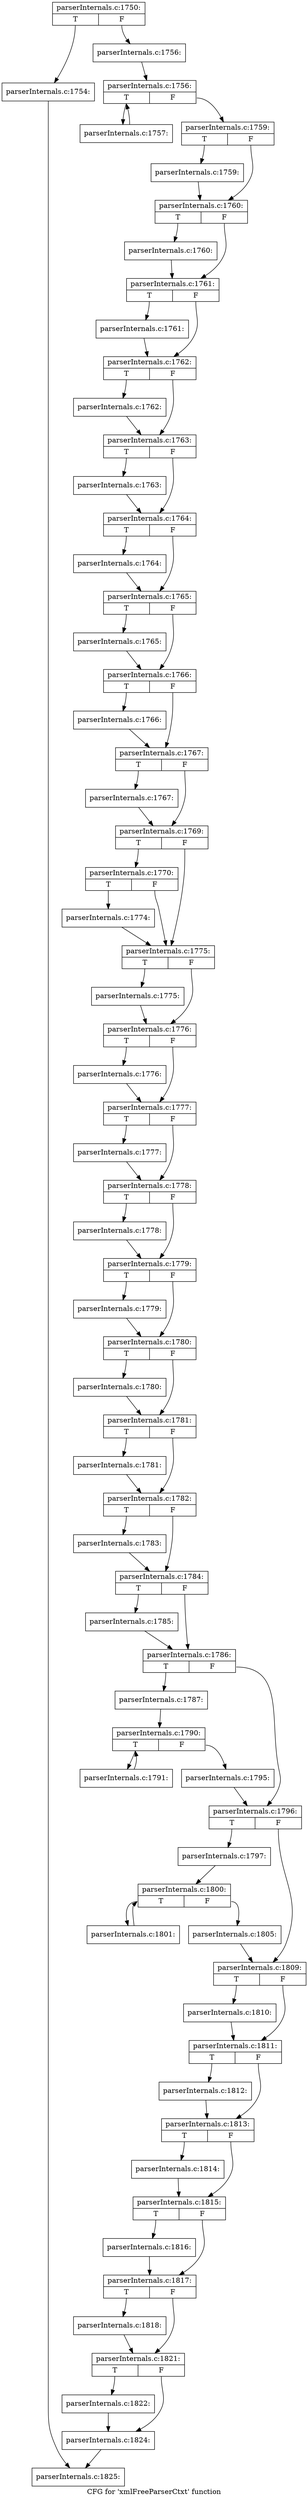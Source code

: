 digraph "CFG for 'xmlFreeParserCtxt' function" {
	label="CFG for 'xmlFreeParserCtxt' function";

	Node0x3c7f7d0 [shape=record,label="{parserInternals.c:1750:|{<s0>T|<s1>F}}"];
	Node0x3c7f7d0:s0 -> Node0x3c86520;
	Node0x3c7f7d0:s1 -> Node0x3c86570;
	Node0x3c86520 [shape=record,label="{parserInternals.c:1754:}"];
	Node0x3c86520 -> Node0x3c7f930;
	Node0x3c86570 [shape=record,label="{parserInternals.c:1756:}"];
	Node0x3c86570 -> Node0x3c87070;
	Node0x3c87070 [shape=record,label="{parserInternals.c:1756:|{<s0>T|<s1>F}}"];
	Node0x3c87070:s0 -> Node0x3c87490;
	Node0x3c87070:s1 -> Node0x3c87220;
	Node0x3c87490 [shape=record,label="{parserInternals.c:1757:}"];
	Node0x3c87490 -> Node0x3c87070;
	Node0x3c87220 [shape=record,label="{parserInternals.c:1759:|{<s0>T|<s1>F}}"];
	Node0x3c87220:s0 -> Node0x3c877c0;
	Node0x3c87220:s1 -> Node0x3c87810;
	Node0x3c877c0 [shape=record,label="{parserInternals.c:1759:}"];
	Node0x3c877c0 -> Node0x3c87810;
	Node0x3c87810 [shape=record,label="{parserInternals.c:1760:|{<s0>T|<s1>F}}"];
	Node0x3c87810:s0 -> Node0x3c88000;
	Node0x3c87810:s1 -> Node0x3c88050;
	Node0x3c88000 [shape=record,label="{parserInternals.c:1760:}"];
	Node0x3c88000 -> Node0x3c88050;
	Node0x3c88050 [shape=record,label="{parserInternals.c:1761:|{<s0>T|<s1>F}}"];
	Node0x3c88050:s0 -> Node0x3c88870;
	Node0x3c88050:s1 -> Node0x3c888c0;
	Node0x3c88870 [shape=record,label="{parserInternals.c:1761:}"];
	Node0x3c88870 -> Node0x3c888c0;
	Node0x3c888c0 [shape=record,label="{parserInternals.c:1762:|{<s0>T|<s1>F}}"];
	Node0x3c888c0:s0 -> Node0x3c89120;
	Node0x3c888c0:s1 -> Node0x3c89170;
	Node0x3c89120 [shape=record,label="{parserInternals.c:1762:}"];
	Node0x3c89120 -> Node0x3c89170;
	Node0x3c89170 [shape=record,label="{parserInternals.c:1763:|{<s0>T|<s1>F}}"];
	Node0x3c89170:s0 -> Node0x3c899d0;
	Node0x3c89170:s1 -> Node0x3c89a20;
	Node0x3c899d0 [shape=record,label="{parserInternals.c:1763:}"];
	Node0x3c899d0 -> Node0x3c89a20;
	Node0x3c89a20 [shape=record,label="{parserInternals.c:1764:|{<s0>T|<s1>F}}"];
	Node0x3c89a20:s0 -> Node0x3c8a210;
	Node0x3c89a20:s1 -> Node0x3c8a260;
	Node0x3c8a210 [shape=record,label="{parserInternals.c:1764:}"];
	Node0x3c8a210 -> Node0x3c8a260;
	Node0x3c8a260 [shape=record,label="{parserInternals.c:1765:|{<s0>T|<s1>F}}"];
	Node0x3c8a260:s0 -> Node0x3c8aa20;
	Node0x3c8a260:s1 -> Node0x3c8aa70;
	Node0x3c8aa20 [shape=record,label="{parserInternals.c:1765:}"];
	Node0x3c8aa20 -> Node0x3c8aa70;
	Node0x3c8aa70 [shape=record,label="{parserInternals.c:1766:|{<s0>T|<s1>F}}"];
	Node0x3c8aa70:s0 -> Node0x3c8b230;
	Node0x3c8aa70:s1 -> Node0x3c8b280;
	Node0x3c8b230 [shape=record,label="{parserInternals.c:1766:}"];
	Node0x3c8b230 -> Node0x3c8b280;
	Node0x3c8b280 [shape=record,label="{parserInternals.c:1767:|{<s0>T|<s1>F}}"];
	Node0x3c8b280:s0 -> Node0x3c8ba80;
	Node0x3c8b280:s1 -> Node0x3c8bad0;
	Node0x3c8ba80 [shape=record,label="{parserInternals.c:1767:}"];
	Node0x3c8ba80 -> Node0x3c8bad0;
	Node0x3c8bad0 [shape=record,label="{parserInternals.c:1769:|{<s0>T|<s1>F}}"];
	Node0x3c8bad0:s0 -> Node0x3c8c370;
	Node0x3c8bad0:s1 -> Node0x3c8c320;
	Node0x3c8c370 [shape=record,label="{parserInternals.c:1770:|{<s0>T|<s1>F}}"];
	Node0x3c8c370:s0 -> Node0x3c8c2d0;
	Node0x3c8c370:s1 -> Node0x3c8c320;
	Node0x3c8c2d0 [shape=record,label="{parserInternals.c:1774:}"];
	Node0x3c8c2d0 -> Node0x3c8c320;
	Node0x3c8c320 [shape=record,label="{parserInternals.c:1775:|{<s0>T|<s1>F}}"];
	Node0x3c8c320:s0 -> Node0x3c8d6d0;
	Node0x3c8c320:s1 -> Node0x3c8dde0;
	Node0x3c8d6d0 [shape=record,label="{parserInternals.c:1775:}"];
	Node0x3c8d6d0 -> Node0x3c8dde0;
	Node0x3c8dde0 [shape=record,label="{parserInternals.c:1776:|{<s0>T|<s1>F}}"];
	Node0x3c8dde0:s0 -> Node0x3c8e3c0;
	Node0x3c8dde0:s1 -> Node0x3c8e410;
	Node0x3c8e3c0 [shape=record,label="{parserInternals.c:1776:}"];
	Node0x3c8e3c0 -> Node0x3c8e410;
	Node0x3c8e410 [shape=record,label="{parserInternals.c:1777:|{<s0>T|<s1>F}}"];
	Node0x3c8e410:s0 -> Node0x3c8ed60;
	Node0x3c8e410:s1 -> Node0x3c8edb0;
	Node0x3c8ed60 [shape=record,label="{parserInternals.c:1777:}"];
	Node0x3c8ed60 -> Node0x3c8edb0;
	Node0x3c8edb0 [shape=record,label="{parserInternals.c:1778:|{<s0>T|<s1>F}}"];
	Node0x3c8edb0:s0 -> Node0x3c8f590;
	Node0x3c8edb0:s1 -> Node0x3c8f5e0;
	Node0x3c8f590 [shape=record,label="{parserInternals.c:1778:}"];
	Node0x3c8f590 -> Node0x3c8f5e0;
	Node0x3c8f5e0 [shape=record,label="{parserInternals.c:1779:|{<s0>T|<s1>F}}"];
	Node0x3c8f5e0:s0 -> Node0x3c8fd80;
	Node0x3c8f5e0:s1 -> Node0x3c90150;
	Node0x3c8fd80 [shape=record,label="{parserInternals.c:1779:}"];
	Node0x3c8fd80 -> Node0x3c90150;
	Node0x3c90150 [shape=record,label="{parserInternals.c:1780:|{<s0>T|<s1>F}}"];
	Node0x3c90150:s0 -> Node0x3c90790;
	Node0x3c90150:s1 -> Node0x3c907e0;
	Node0x3c90790 [shape=record,label="{parserInternals.c:1780:}"];
	Node0x3c90790 -> Node0x3c907e0;
	Node0x3c907e0 [shape=record,label="{parserInternals.c:1781:|{<s0>T|<s1>F}}"];
	Node0x3c907e0:s0 -> Node0x3c90f00;
	Node0x3c907e0:s1 -> Node0x3c90f50;
	Node0x3c90f00 [shape=record,label="{parserInternals.c:1781:}"];
	Node0x3c90f00 -> Node0x3c90f50;
	Node0x3c90f50 [shape=record,label="{parserInternals.c:1782:|{<s0>T|<s1>F}}"];
	Node0x3c90f50:s0 -> Node0x3c91700;
	Node0x3c90f50:s1 -> Node0x3c91750;
	Node0x3c91700 [shape=record,label="{parserInternals.c:1783:}"];
	Node0x3c91700 -> Node0x3c91750;
	Node0x3c91750 [shape=record,label="{parserInternals.c:1784:|{<s0>T|<s1>F}}"];
	Node0x3c91750:s0 -> Node0x3c92140;
	Node0x3c91750:s1 -> Node0x3c92700;
	Node0x3c92140 [shape=record,label="{parserInternals.c:1785:}"];
	Node0x3c92140 -> Node0x3c92700;
	Node0x3c92700 [shape=record,label="{parserInternals.c:1786:|{<s0>T|<s1>F}}"];
	Node0x3c92700:s0 -> Node0x3c92c90;
	Node0x3c92700:s1 -> Node0x3c92ce0;
	Node0x3c92c90 [shape=record,label="{parserInternals.c:1787:}"];
	Node0x3c92c90 -> Node0x3c93860;
	Node0x3c93860 [shape=record,label="{parserInternals.c:1790:|{<s0>T|<s1>F}}"];
	Node0x3c93860:s0 -> Node0x3c93c50;
	Node0x3c93860:s1 -> Node0x3c93a40;
	Node0x3c93c50 [shape=record,label="{parserInternals.c:1791:}"];
	Node0x3c93c50 -> Node0x3c93860;
	Node0x3c93a40 [shape=record,label="{parserInternals.c:1795:}"];
	Node0x3c93a40 -> Node0x3c92ce0;
	Node0x3c92ce0 [shape=record,label="{parserInternals.c:1796:|{<s0>T|<s1>F}}"];
	Node0x3c92ce0:s0 -> Node0x3c94480;
	Node0x3c92ce0:s1 -> Node0x3c944d0;
	Node0x3c94480 [shape=record,label="{parserInternals.c:1797:}"];
	Node0x3c94480 -> Node0x3c95080;
	Node0x3c95080 [shape=record,label="{parserInternals.c:1800:|{<s0>T|<s1>F}}"];
	Node0x3c95080:s0 -> Node0x3c95470;
	Node0x3c95080:s1 -> Node0x3c95260;
	Node0x3c95470 [shape=record,label="{parserInternals.c:1801:}"];
	Node0x3c95470 -> Node0x3c95080;
	Node0x3c95260 [shape=record,label="{parserInternals.c:1805:}"];
	Node0x3c95260 -> Node0x3c944d0;
	Node0x3c944d0 [shape=record,label="{parserInternals.c:1809:|{<s0>T|<s1>F}}"];
	Node0x3c944d0:s0 -> Node0x3c95ca0;
	Node0x3c944d0:s1 -> Node0x3c95cf0;
	Node0x3c95ca0 [shape=record,label="{parserInternals.c:1810:}"];
	Node0x3c95ca0 -> Node0x3c95cf0;
	Node0x3c95cf0 [shape=record,label="{parserInternals.c:1811:|{<s0>T|<s1>F}}"];
	Node0x3c95cf0:s0 -> Node0x3c965e0;
	Node0x3c95cf0:s1 -> Node0x3c96630;
	Node0x3c965e0 [shape=record,label="{parserInternals.c:1812:}"];
	Node0x3c965e0 -> Node0x3c96630;
	Node0x3c96630 [shape=record,label="{parserInternals.c:1813:|{<s0>T|<s1>F}}"];
	Node0x3c96630:s0 -> Node0x3c96f20;
	Node0x3c96630:s1 -> Node0x3c96f70;
	Node0x3c96f20 [shape=record,label="{parserInternals.c:1814:}"];
	Node0x3c96f20 -> Node0x3c96f70;
	Node0x3c96f70 [shape=record,label="{parserInternals.c:1815:|{<s0>T|<s1>F}}"];
	Node0x3c96f70:s0 -> Node0x3c97860;
	Node0x3c96f70:s1 -> Node0x3c978b0;
	Node0x3c97860 [shape=record,label="{parserInternals.c:1816:}"];
	Node0x3c97860 -> Node0x3c978b0;
	Node0x3c978b0 [shape=record,label="{parserInternals.c:1817:|{<s0>T|<s1>F}}"];
	Node0x3c978b0:s0 -> Node0x3c981a0;
	Node0x3c978b0:s1 -> Node0x3c981f0;
	Node0x3c981a0 [shape=record,label="{parserInternals.c:1818:}"];
	Node0x3c981a0 -> Node0x3c981f0;
	Node0x3c981f0 [shape=record,label="{parserInternals.c:1821:|{<s0>T|<s1>F}}"];
	Node0x3c981f0:s0 -> Node0x3c98ae0;
	Node0x3c981f0:s1 -> Node0x3c98b30;
	Node0x3c98ae0 [shape=record,label="{parserInternals.c:1822:}"];
	Node0x3c98ae0 -> Node0x3c98b30;
	Node0x3c98b30 [shape=record,label="{parserInternals.c:1824:}"];
	Node0x3c98b30 -> Node0x3c7f930;
	Node0x3c7f930 [shape=record,label="{parserInternals.c:1825:}"];
}
